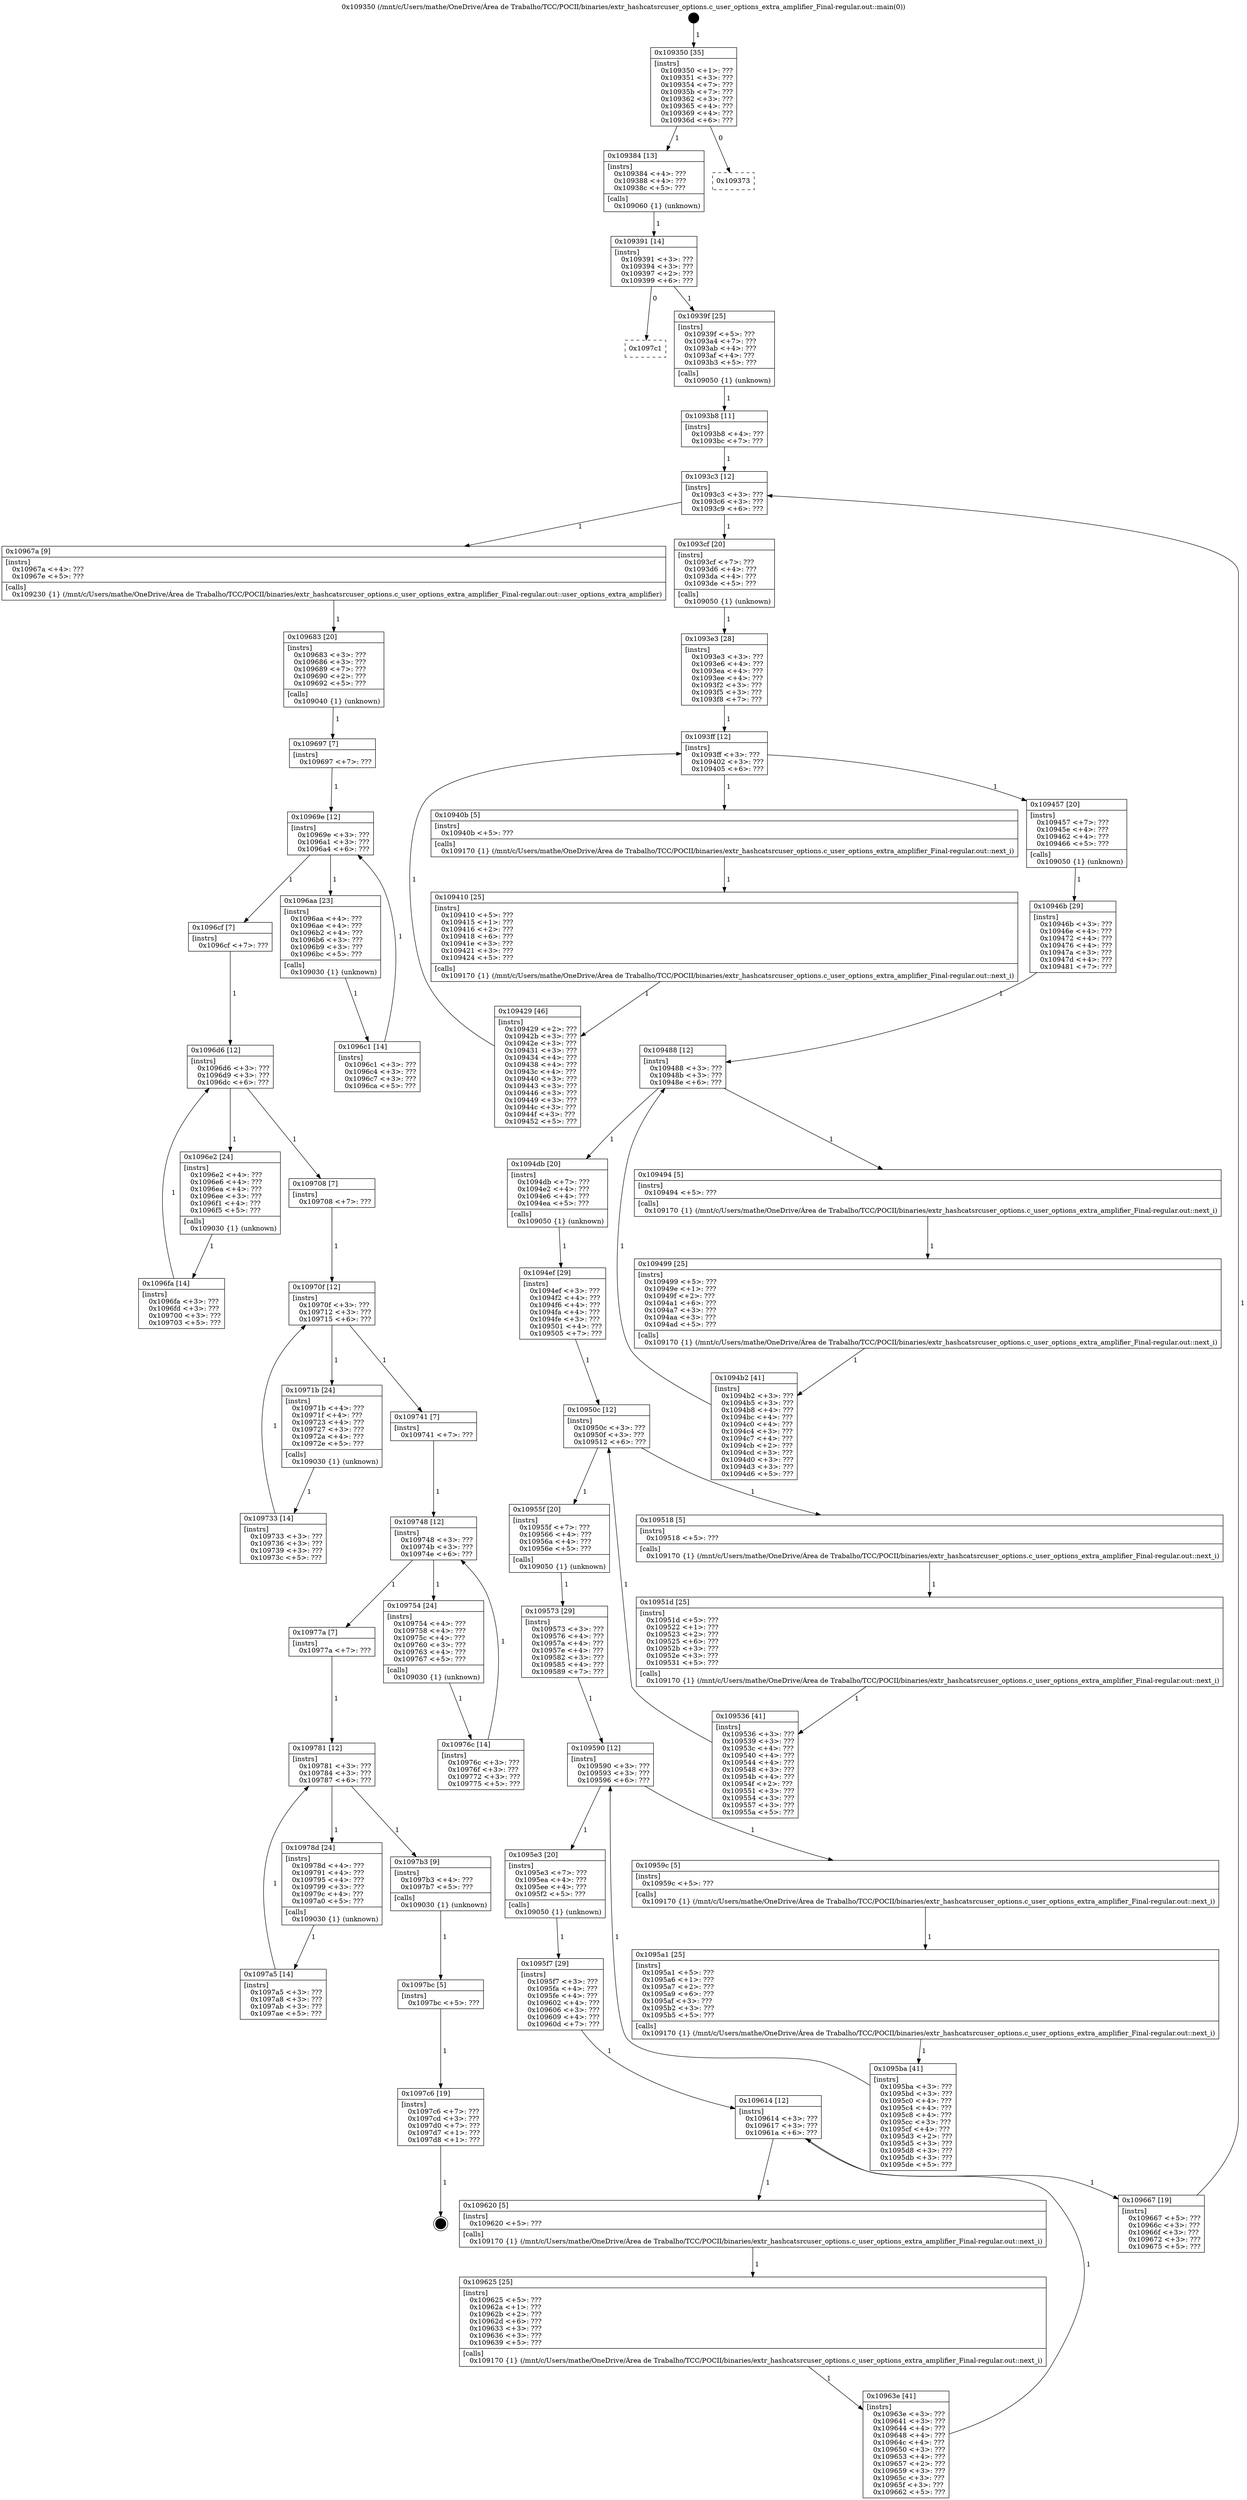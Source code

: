digraph "0x109350" {
  label = "0x109350 (/mnt/c/Users/mathe/OneDrive/Área de Trabalho/TCC/POCII/binaries/extr_hashcatsrcuser_options.c_user_options_extra_amplifier_Final-regular.out::main(0))"
  labelloc = "t"
  node[shape=record]

  Entry [label="",width=0.3,height=0.3,shape=circle,fillcolor=black,style=filled]
  "0x109350" [label="{
     0x109350 [35]\l
     | [instrs]\l
     &nbsp;&nbsp;0x109350 \<+1\>: ???\l
     &nbsp;&nbsp;0x109351 \<+3\>: ???\l
     &nbsp;&nbsp;0x109354 \<+7\>: ???\l
     &nbsp;&nbsp;0x10935b \<+7\>: ???\l
     &nbsp;&nbsp;0x109362 \<+3\>: ???\l
     &nbsp;&nbsp;0x109365 \<+4\>: ???\l
     &nbsp;&nbsp;0x109369 \<+4\>: ???\l
     &nbsp;&nbsp;0x10936d \<+6\>: ???\l
  }"]
  "0x109384" [label="{
     0x109384 [13]\l
     | [instrs]\l
     &nbsp;&nbsp;0x109384 \<+4\>: ???\l
     &nbsp;&nbsp;0x109388 \<+4\>: ???\l
     &nbsp;&nbsp;0x10938c \<+5\>: ???\l
     | [calls]\l
     &nbsp;&nbsp;0x109060 \{1\} (unknown)\l
  }"]
  "0x109373" [label="{
     0x109373\l
  }", style=dashed]
  "0x109391" [label="{
     0x109391 [14]\l
     | [instrs]\l
     &nbsp;&nbsp;0x109391 \<+3\>: ???\l
     &nbsp;&nbsp;0x109394 \<+3\>: ???\l
     &nbsp;&nbsp;0x109397 \<+2\>: ???\l
     &nbsp;&nbsp;0x109399 \<+6\>: ???\l
  }"]
  "0x1097c1" [label="{
     0x1097c1\l
  }", style=dashed]
  "0x10939f" [label="{
     0x10939f [25]\l
     | [instrs]\l
     &nbsp;&nbsp;0x10939f \<+5\>: ???\l
     &nbsp;&nbsp;0x1093a4 \<+7\>: ???\l
     &nbsp;&nbsp;0x1093ab \<+4\>: ???\l
     &nbsp;&nbsp;0x1093af \<+4\>: ???\l
     &nbsp;&nbsp;0x1093b3 \<+5\>: ???\l
     | [calls]\l
     &nbsp;&nbsp;0x109050 \{1\} (unknown)\l
  }"]
  Exit [label="",width=0.3,height=0.3,shape=circle,fillcolor=black,style=filled,peripheries=2]
  "0x1093c3" [label="{
     0x1093c3 [12]\l
     | [instrs]\l
     &nbsp;&nbsp;0x1093c3 \<+3\>: ???\l
     &nbsp;&nbsp;0x1093c6 \<+3\>: ???\l
     &nbsp;&nbsp;0x1093c9 \<+6\>: ???\l
  }"]
  "0x10967a" [label="{
     0x10967a [9]\l
     | [instrs]\l
     &nbsp;&nbsp;0x10967a \<+4\>: ???\l
     &nbsp;&nbsp;0x10967e \<+5\>: ???\l
     | [calls]\l
     &nbsp;&nbsp;0x109230 \{1\} (/mnt/c/Users/mathe/OneDrive/Área de Trabalho/TCC/POCII/binaries/extr_hashcatsrcuser_options.c_user_options_extra_amplifier_Final-regular.out::user_options_extra_amplifier)\l
  }"]
  "0x1093cf" [label="{
     0x1093cf [20]\l
     | [instrs]\l
     &nbsp;&nbsp;0x1093cf \<+7\>: ???\l
     &nbsp;&nbsp;0x1093d6 \<+4\>: ???\l
     &nbsp;&nbsp;0x1093da \<+4\>: ???\l
     &nbsp;&nbsp;0x1093de \<+5\>: ???\l
     | [calls]\l
     &nbsp;&nbsp;0x109050 \{1\} (unknown)\l
  }"]
  "0x1093ff" [label="{
     0x1093ff [12]\l
     | [instrs]\l
     &nbsp;&nbsp;0x1093ff \<+3\>: ???\l
     &nbsp;&nbsp;0x109402 \<+3\>: ???\l
     &nbsp;&nbsp;0x109405 \<+6\>: ???\l
  }"]
  "0x109457" [label="{
     0x109457 [20]\l
     | [instrs]\l
     &nbsp;&nbsp;0x109457 \<+7\>: ???\l
     &nbsp;&nbsp;0x10945e \<+4\>: ???\l
     &nbsp;&nbsp;0x109462 \<+4\>: ???\l
     &nbsp;&nbsp;0x109466 \<+5\>: ???\l
     | [calls]\l
     &nbsp;&nbsp;0x109050 \{1\} (unknown)\l
  }"]
  "0x10940b" [label="{
     0x10940b [5]\l
     | [instrs]\l
     &nbsp;&nbsp;0x10940b \<+5\>: ???\l
     | [calls]\l
     &nbsp;&nbsp;0x109170 \{1\} (/mnt/c/Users/mathe/OneDrive/Área de Trabalho/TCC/POCII/binaries/extr_hashcatsrcuser_options.c_user_options_extra_amplifier_Final-regular.out::next_i)\l
  }"]
  "0x109410" [label="{
     0x109410 [25]\l
     | [instrs]\l
     &nbsp;&nbsp;0x109410 \<+5\>: ???\l
     &nbsp;&nbsp;0x109415 \<+1\>: ???\l
     &nbsp;&nbsp;0x109416 \<+2\>: ???\l
     &nbsp;&nbsp;0x109418 \<+6\>: ???\l
     &nbsp;&nbsp;0x10941e \<+3\>: ???\l
     &nbsp;&nbsp;0x109421 \<+3\>: ???\l
     &nbsp;&nbsp;0x109424 \<+5\>: ???\l
     | [calls]\l
     &nbsp;&nbsp;0x109170 \{1\} (/mnt/c/Users/mathe/OneDrive/Área de Trabalho/TCC/POCII/binaries/extr_hashcatsrcuser_options.c_user_options_extra_amplifier_Final-regular.out::next_i)\l
  }"]
  "0x109429" [label="{
     0x109429 [46]\l
     | [instrs]\l
     &nbsp;&nbsp;0x109429 \<+2\>: ???\l
     &nbsp;&nbsp;0x10942b \<+3\>: ???\l
     &nbsp;&nbsp;0x10942e \<+3\>: ???\l
     &nbsp;&nbsp;0x109431 \<+3\>: ???\l
     &nbsp;&nbsp;0x109434 \<+4\>: ???\l
     &nbsp;&nbsp;0x109438 \<+4\>: ???\l
     &nbsp;&nbsp;0x10943c \<+4\>: ???\l
     &nbsp;&nbsp;0x109440 \<+3\>: ???\l
     &nbsp;&nbsp;0x109443 \<+3\>: ???\l
     &nbsp;&nbsp;0x109446 \<+3\>: ???\l
     &nbsp;&nbsp;0x109449 \<+3\>: ???\l
     &nbsp;&nbsp;0x10944c \<+3\>: ???\l
     &nbsp;&nbsp;0x10944f \<+3\>: ???\l
     &nbsp;&nbsp;0x109452 \<+5\>: ???\l
  }"]
  "0x1093e3" [label="{
     0x1093e3 [28]\l
     | [instrs]\l
     &nbsp;&nbsp;0x1093e3 \<+3\>: ???\l
     &nbsp;&nbsp;0x1093e6 \<+4\>: ???\l
     &nbsp;&nbsp;0x1093ea \<+4\>: ???\l
     &nbsp;&nbsp;0x1093ee \<+4\>: ???\l
     &nbsp;&nbsp;0x1093f2 \<+3\>: ???\l
     &nbsp;&nbsp;0x1093f5 \<+3\>: ???\l
     &nbsp;&nbsp;0x1093f8 \<+7\>: ???\l
  }"]
  "0x109488" [label="{
     0x109488 [12]\l
     | [instrs]\l
     &nbsp;&nbsp;0x109488 \<+3\>: ???\l
     &nbsp;&nbsp;0x10948b \<+3\>: ???\l
     &nbsp;&nbsp;0x10948e \<+6\>: ???\l
  }"]
  "0x1094db" [label="{
     0x1094db [20]\l
     | [instrs]\l
     &nbsp;&nbsp;0x1094db \<+7\>: ???\l
     &nbsp;&nbsp;0x1094e2 \<+4\>: ???\l
     &nbsp;&nbsp;0x1094e6 \<+4\>: ???\l
     &nbsp;&nbsp;0x1094ea \<+5\>: ???\l
     | [calls]\l
     &nbsp;&nbsp;0x109050 \{1\} (unknown)\l
  }"]
  "0x109494" [label="{
     0x109494 [5]\l
     | [instrs]\l
     &nbsp;&nbsp;0x109494 \<+5\>: ???\l
     | [calls]\l
     &nbsp;&nbsp;0x109170 \{1\} (/mnt/c/Users/mathe/OneDrive/Área de Trabalho/TCC/POCII/binaries/extr_hashcatsrcuser_options.c_user_options_extra_amplifier_Final-regular.out::next_i)\l
  }"]
  "0x109499" [label="{
     0x109499 [25]\l
     | [instrs]\l
     &nbsp;&nbsp;0x109499 \<+5\>: ???\l
     &nbsp;&nbsp;0x10949e \<+1\>: ???\l
     &nbsp;&nbsp;0x10949f \<+2\>: ???\l
     &nbsp;&nbsp;0x1094a1 \<+6\>: ???\l
     &nbsp;&nbsp;0x1094a7 \<+3\>: ???\l
     &nbsp;&nbsp;0x1094aa \<+3\>: ???\l
     &nbsp;&nbsp;0x1094ad \<+5\>: ???\l
     | [calls]\l
     &nbsp;&nbsp;0x109170 \{1\} (/mnt/c/Users/mathe/OneDrive/Área de Trabalho/TCC/POCII/binaries/extr_hashcatsrcuser_options.c_user_options_extra_amplifier_Final-regular.out::next_i)\l
  }"]
  "0x1094b2" [label="{
     0x1094b2 [41]\l
     | [instrs]\l
     &nbsp;&nbsp;0x1094b2 \<+3\>: ???\l
     &nbsp;&nbsp;0x1094b5 \<+3\>: ???\l
     &nbsp;&nbsp;0x1094b8 \<+4\>: ???\l
     &nbsp;&nbsp;0x1094bc \<+4\>: ???\l
     &nbsp;&nbsp;0x1094c0 \<+4\>: ???\l
     &nbsp;&nbsp;0x1094c4 \<+3\>: ???\l
     &nbsp;&nbsp;0x1094c7 \<+4\>: ???\l
     &nbsp;&nbsp;0x1094cb \<+2\>: ???\l
     &nbsp;&nbsp;0x1094cd \<+3\>: ???\l
     &nbsp;&nbsp;0x1094d0 \<+3\>: ???\l
     &nbsp;&nbsp;0x1094d3 \<+3\>: ???\l
     &nbsp;&nbsp;0x1094d6 \<+5\>: ???\l
  }"]
  "0x10946b" [label="{
     0x10946b [29]\l
     | [instrs]\l
     &nbsp;&nbsp;0x10946b \<+3\>: ???\l
     &nbsp;&nbsp;0x10946e \<+4\>: ???\l
     &nbsp;&nbsp;0x109472 \<+4\>: ???\l
     &nbsp;&nbsp;0x109476 \<+4\>: ???\l
     &nbsp;&nbsp;0x10947a \<+3\>: ???\l
     &nbsp;&nbsp;0x10947d \<+4\>: ???\l
     &nbsp;&nbsp;0x109481 \<+7\>: ???\l
  }"]
  "0x10950c" [label="{
     0x10950c [12]\l
     | [instrs]\l
     &nbsp;&nbsp;0x10950c \<+3\>: ???\l
     &nbsp;&nbsp;0x10950f \<+3\>: ???\l
     &nbsp;&nbsp;0x109512 \<+6\>: ???\l
  }"]
  "0x10955f" [label="{
     0x10955f [20]\l
     | [instrs]\l
     &nbsp;&nbsp;0x10955f \<+7\>: ???\l
     &nbsp;&nbsp;0x109566 \<+4\>: ???\l
     &nbsp;&nbsp;0x10956a \<+4\>: ???\l
     &nbsp;&nbsp;0x10956e \<+5\>: ???\l
     | [calls]\l
     &nbsp;&nbsp;0x109050 \{1\} (unknown)\l
  }"]
  "0x109518" [label="{
     0x109518 [5]\l
     | [instrs]\l
     &nbsp;&nbsp;0x109518 \<+5\>: ???\l
     | [calls]\l
     &nbsp;&nbsp;0x109170 \{1\} (/mnt/c/Users/mathe/OneDrive/Área de Trabalho/TCC/POCII/binaries/extr_hashcatsrcuser_options.c_user_options_extra_amplifier_Final-regular.out::next_i)\l
  }"]
  "0x10951d" [label="{
     0x10951d [25]\l
     | [instrs]\l
     &nbsp;&nbsp;0x10951d \<+5\>: ???\l
     &nbsp;&nbsp;0x109522 \<+1\>: ???\l
     &nbsp;&nbsp;0x109523 \<+2\>: ???\l
     &nbsp;&nbsp;0x109525 \<+6\>: ???\l
     &nbsp;&nbsp;0x10952b \<+3\>: ???\l
     &nbsp;&nbsp;0x10952e \<+3\>: ???\l
     &nbsp;&nbsp;0x109531 \<+5\>: ???\l
     | [calls]\l
     &nbsp;&nbsp;0x109170 \{1\} (/mnt/c/Users/mathe/OneDrive/Área de Trabalho/TCC/POCII/binaries/extr_hashcatsrcuser_options.c_user_options_extra_amplifier_Final-regular.out::next_i)\l
  }"]
  "0x109536" [label="{
     0x109536 [41]\l
     | [instrs]\l
     &nbsp;&nbsp;0x109536 \<+3\>: ???\l
     &nbsp;&nbsp;0x109539 \<+3\>: ???\l
     &nbsp;&nbsp;0x10953c \<+4\>: ???\l
     &nbsp;&nbsp;0x109540 \<+4\>: ???\l
     &nbsp;&nbsp;0x109544 \<+4\>: ???\l
     &nbsp;&nbsp;0x109548 \<+3\>: ???\l
     &nbsp;&nbsp;0x10954b \<+4\>: ???\l
     &nbsp;&nbsp;0x10954f \<+2\>: ???\l
     &nbsp;&nbsp;0x109551 \<+3\>: ???\l
     &nbsp;&nbsp;0x109554 \<+3\>: ???\l
     &nbsp;&nbsp;0x109557 \<+3\>: ???\l
     &nbsp;&nbsp;0x10955a \<+5\>: ???\l
  }"]
  "0x1094ef" [label="{
     0x1094ef [29]\l
     | [instrs]\l
     &nbsp;&nbsp;0x1094ef \<+3\>: ???\l
     &nbsp;&nbsp;0x1094f2 \<+4\>: ???\l
     &nbsp;&nbsp;0x1094f6 \<+4\>: ???\l
     &nbsp;&nbsp;0x1094fa \<+4\>: ???\l
     &nbsp;&nbsp;0x1094fe \<+3\>: ???\l
     &nbsp;&nbsp;0x109501 \<+4\>: ???\l
     &nbsp;&nbsp;0x109505 \<+7\>: ???\l
  }"]
  "0x109590" [label="{
     0x109590 [12]\l
     | [instrs]\l
     &nbsp;&nbsp;0x109590 \<+3\>: ???\l
     &nbsp;&nbsp;0x109593 \<+3\>: ???\l
     &nbsp;&nbsp;0x109596 \<+6\>: ???\l
  }"]
  "0x1095e3" [label="{
     0x1095e3 [20]\l
     | [instrs]\l
     &nbsp;&nbsp;0x1095e3 \<+7\>: ???\l
     &nbsp;&nbsp;0x1095ea \<+4\>: ???\l
     &nbsp;&nbsp;0x1095ee \<+4\>: ???\l
     &nbsp;&nbsp;0x1095f2 \<+5\>: ???\l
     | [calls]\l
     &nbsp;&nbsp;0x109050 \{1\} (unknown)\l
  }"]
  "0x10959c" [label="{
     0x10959c [5]\l
     | [instrs]\l
     &nbsp;&nbsp;0x10959c \<+5\>: ???\l
     | [calls]\l
     &nbsp;&nbsp;0x109170 \{1\} (/mnt/c/Users/mathe/OneDrive/Área de Trabalho/TCC/POCII/binaries/extr_hashcatsrcuser_options.c_user_options_extra_amplifier_Final-regular.out::next_i)\l
  }"]
  "0x1095a1" [label="{
     0x1095a1 [25]\l
     | [instrs]\l
     &nbsp;&nbsp;0x1095a1 \<+5\>: ???\l
     &nbsp;&nbsp;0x1095a6 \<+1\>: ???\l
     &nbsp;&nbsp;0x1095a7 \<+2\>: ???\l
     &nbsp;&nbsp;0x1095a9 \<+6\>: ???\l
     &nbsp;&nbsp;0x1095af \<+3\>: ???\l
     &nbsp;&nbsp;0x1095b2 \<+3\>: ???\l
     &nbsp;&nbsp;0x1095b5 \<+5\>: ???\l
     | [calls]\l
     &nbsp;&nbsp;0x109170 \{1\} (/mnt/c/Users/mathe/OneDrive/Área de Trabalho/TCC/POCII/binaries/extr_hashcatsrcuser_options.c_user_options_extra_amplifier_Final-regular.out::next_i)\l
  }"]
  "0x1095ba" [label="{
     0x1095ba [41]\l
     | [instrs]\l
     &nbsp;&nbsp;0x1095ba \<+3\>: ???\l
     &nbsp;&nbsp;0x1095bd \<+3\>: ???\l
     &nbsp;&nbsp;0x1095c0 \<+4\>: ???\l
     &nbsp;&nbsp;0x1095c4 \<+4\>: ???\l
     &nbsp;&nbsp;0x1095c8 \<+4\>: ???\l
     &nbsp;&nbsp;0x1095cc \<+3\>: ???\l
     &nbsp;&nbsp;0x1095cf \<+4\>: ???\l
     &nbsp;&nbsp;0x1095d3 \<+2\>: ???\l
     &nbsp;&nbsp;0x1095d5 \<+3\>: ???\l
     &nbsp;&nbsp;0x1095d8 \<+3\>: ???\l
     &nbsp;&nbsp;0x1095db \<+3\>: ???\l
     &nbsp;&nbsp;0x1095de \<+5\>: ???\l
  }"]
  "0x109573" [label="{
     0x109573 [29]\l
     | [instrs]\l
     &nbsp;&nbsp;0x109573 \<+3\>: ???\l
     &nbsp;&nbsp;0x109576 \<+4\>: ???\l
     &nbsp;&nbsp;0x10957a \<+4\>: ???\l
     &nbsp;&nbsp;0x10957e \<+4\>: ???\l
     &nbsp;&nbsp;0x109582 \<+3\>: ???\l
     &nbsp;&nbsp;0x109585 \<+4\>: ???\l
     &nbsp;&nbsp;0x109589 \<+7\>: ???\l
  }"]
  "0x109614" [label="{
     0x109614 [12]\l
     | [instrs]\l
     &nbsp;&nbsp;0x109614 \<+3\>: ???\l
     &nbsp;&nbsp;0x109617 \<+3\>: ???\l
     &nbsp;&nbsp;0x10961a \<+6\>: ???\l
  }"]
  "0x109667" [label="{
     0x109667 [19]\l
     | [instrs]\l
     &nbsp;&nbsp;0x109667 \<+5\>: ???\l
     &nbsp;&nbsp;0x10966c \<+3\>: ???\l
     &nbsp;&nbsp;0x10966f \<+3\>: ???\l
     &nbsp;&nbsp;0x109672 \<+3\>: ???\l
     &nbsp;&nbsp;0x109675 \<+5\>: ???\l
  }"]
  "0x109620" [label="{
     0x109620 [5]\l
     | [instrs]\l
     &nbsp;&nbsp;0x109620 \<+5\>: ???\l
     | [calls]\l
     &nbsp;&nbsp;0x109170 \{1\} (/mnt/c/Users/mathe/OneDrive/Área de Trabalho/TCC/POCII/binaries/extr_hashcatsrcuser_options.c_user_options_extra_amplifier_Final-regular.out::next_i)\l
  }"]
  "0x109625" [label="{
     0x109625 [25]\l
     | [instrs]\l
     &nbsp;&nbsp;0x109625 \<+5\>: ???\l
     &nbsp;&nbsp;0x10962a \<+1\>: ???\l
     &nbsp;&nbsp;0x10962b \<+2\>: ???\l
     &nbsp;&nbsp;0x10962d \<+6\>: ???\l
     &nbsp;&nbsp;0x109633 \<+3\>: ???\l
     &nbsp;&nbsp;0x109636 \<+3\>: ???\l
     &nbsp;&nbsp;0x109639 \<+5\>: ???\l
     | [calls]\l
     &nbsp;&nbsp;0x109170 \{1\} (/mnt/c/Users/mathe/OneDrive/Área de Trabalho/TCC/POCII/binaries/extr_hashcatsrcuser_options.c_user_options_extra_amplifier_Final-regular.out::next_i)\l
  }"]
  "0x10963e" [label="{
     0x10963e [41]\l
     | [instrs]\l
     &nbsp;&nbsp;0x10963e \<+3\>: ???\l
     &nbsp;&nbsp;0x109641 \<+3\>: ???\l
     &nbsp;&nbsp;0x109644 \<+4\>: ???\l
     &nbsp;&nbsp;0x109648 \<+4\>: ???\l
     &nbsp;&nbsp;0x10964c \<+4\>: ???\l
     &nbsp;&nbsp;0x109650 \<+3\>: ???\l
     &nbsp;&nbsp;0x109653 \<+4\>: ???\l
     &nbsp;&nbsp;0x109657 \<+2\>: ???\l
     &nbsp;&nbsp;0x109659 \<+3\>: ???\l
     &nbsp;&nbsp;0x10965c \<+3\>: ???\l
     &nbsp;&nbsp;0x10965f \<+3\>: ???\l
     &nbsp;&nbsp;0x109662 \<+5\>: ???\l
  }"]
  "0x1095f7" [label="{
     0x1095f7 [29]\l
     | [instrs]\l
     &nbsp;&nbsp;0x1095f7 \<+3\>: ???\l
     &nbsp;&nbsp;0x1095fa \<+4\>: ???\l
     &nbsp;&nbsp;0x1095fe \<+4\>: ???\l
     &nbsp;&nbsp;0x109602 \<+4\>: ???\l
     &nbsp;&nbsp;0x109606 \<+3\>: ???\l
     &nbsp;&nbsp;0x109609 \<+4\>: ???\l
     &nbsp;&nbsp;0x10960d \<+7\>: ???\l
  }"]
  "0x1097c6" [label="{
     0x1097c6 [19]\l
     | [instrs]\l
     &nbsp;&nbsp;0x1097c6 \<+7\>: ???\l
     &nbsp;&nbsp;0x1097cd \<+3\>: ???\l
     &nbsp;&nbsp;0x1097d0 \<+7\>: ???\l
     &nbsp;&nbsp;0x1097d7 \<+1\>: ???\l
     &nbsp;&nbsp;0x1097d8 \<+1\>: ???\l
  }"]
  "0x1093b8" [label="{
     0x1093b8 [11]\l
     | [instrs]\l
     &nbsp;&nbsp;0x1093b8 \<+4\>: ???\l
     &nbsp;&nbsp;0x1093bc \<+7\>: ???\l
  }"]
  "0x109683" [label="{
     0x109683 [20]\l
     | [instrs]\l
     &nbsp;&nbsp;0x109683 \<+3\>: ???\l
     &nbsp;&nbsp;0x109686 \<+3\>: ???\l
     &nbsp;&nbsp;0x109689 \<+7\>: ???\l
     &nbsp;&nbsp;0x109690 \<+2\>: ???\l
     &nbsp;&nbsp;0x109692 \<+5\>: ???\l
     | [calls]\l
     &nbsp;&nbsp;0x109040 \{1\} (unknown)\l
  }"]
  "0x10969e" [label="{
     0x10969e [12]\l
     | [instrs]\l
     &nbsp;&nbsp;0x10969e \<+3\>: ???\l
     &nbsp;&nbsp;0x1096a1 \<+3\>: ???\l
     &nbsp;&nbsp;0x1096a4 \<+6\>: ???\l
  }"]
  "0x1096d6" [label="{
     0x1096d6 [12]\l
     | [instrs]\l
     &nbsp;&nbsp;0x1096d6 \<+3\>: ???\l
     &nbsp;&nbsp;0x1096d9 \<+3\>: ???\l
     &nbsp;&nbsp;0x1096dc \<+6\>: ???\l
  }"]
  "0x1096aa" [label="{
     0x1096aa [23]\l
     | [instrs]\l
     &nbsp;&nbsp;0x1096aa \<+4\>: ???\l
     &nbsp;&nbsp;0x1096ae \<+4\>: ???\l
     &nbsp;&nbsp;0x1096b2 \<+4\>: ???\l
     &nbsp;&nbsp;0x1096b6 \<+3\>: ???\l
     &nbsp;&nbsp;0x1096b9 \<+3\>: ???\l
     &nbsp;&nbsp;0x1096bc \<+5\>: ???\l
     | [calls]\l
     &nbsp;&nbsp;0x109030 \{1\} (unknown)\l
  }"]
  "0x1096c1" [label="{
     0x1096c1 [14]\l
     | [instrs]\l
     &nbsp;&nbsp;0x1096c1 \<+3\>: ???\l
     &nbsp;&nbsp;0x1096c4 \<+3\>: ???\l
     &nbsp;&nbsp;0x1096c7 \<+3\>: ???\l
     &nbsp;&nbsp;0x1096ca \<+5\>: ???\l
  }"]
  "0x109697" [label="{
     0x109697 [7]\l
     | [instrs]\l
     &nbsp;&nbsp;0x109697 \<+7\>: ???\l
  }"]
  "0x10970f" [label="{
     0x10970f [12]\l
     | [instrs]\l
     &nbsp;&nbsp;0x10970f \<+3\>: ???\l
     &nbsp;&nbsp;0x109712 \<+3\>: ???\l
     &nbsp;&nbsp;0x109715 \<+6\>: ???\l
  }"]
  "0x1096e2" [label="{
     0x1096e2 [24]\l
     | [instrs]\l
     &nbsp;&nbsp;0x1096e2 \<+4\>: ???\l
     &nbsp;&nbsp;0x1096e6 \<+4\>: ???\l
     &nbsp;&nbsp;0x1096ea \<+4\>: ???\l
     &nbsp;&nbsp;0x1096ee \<+3\>: ???\l
     &nbsp;&nbsp;0x1096f1 \<+4\>: ???\l
     &nbsp;&nbsp;0x1096f5 \<+5\>: ???\l
     | [calls]\l
     &nbsp;&nbsp;0x109030 \{1\} (unknown)\l
  }"]
  "0x1096fa" [label="{
     0x1096fa [14]\l
     | [instrs]\l
     &nbsp;&nbsp;0x1096fa \<+3\>: ???\l
     &nbsp;&nbsp;0x1096fd \<+3\>: ???\l
     &nbsp;&nbsp;0x109700 \<+3\>: ???\l
     &nbsp;&nbsp;0x109703 \<+5\>: ???\l
  }"]
  "0x1096cf" [label="{
     0x1096cf [7]\l
     | [instrs]\l
     &nbsp;&nbsp;0x1096cf \<+7\>: ???\l
  }"]
  "0x109748" [label="{
     0x109748 [12]\l
     | [instrs]\l
     &nbsp;&nbsp;0x109748 \<+3\>: ???\l
     &nbsp;&nbsp;0x10974b \<+3\>: ???\l
     &nbsp;&nbsp;0x10974e \<+6\>: ???\l
  }"]
  "0x10971b" [label="{
     0x10971b [24]\l
     | [instrs]\l
     &nbsp;&nbsp;0x10971b \<+4\>: ???\l
     &nbsp;&nbsp;0x10971f \<+4\>: ???\l
     &nbsp;&nbsp;0x109723 \<+4\>: ???\l
     &nbsp;&nbsp;0x109727 \<+3\>: ???\l
     &nbsp;&nbsp;0x10972a \<+4\>: ???\l
     &nbsp;&nbsp;0x10972e \<+5\>: ???\l
     | [calls]\l
     &nbsp;&nbsp;0x109030 \{1\} (unknown)\l
  }"]
  "0x109733" [label="{
     0x109733 [14]\l
     | [instrs]\l
     &nbsp;&nbsp;0x109733 \<+3\>: ???\l
     &nbsp;&nbsp;0x109736 \<+3\>: ???\l
     &nbsp;&nbsp;0x109739 \<+3\>: ???\l
     &nbsp;&nbsp;0x10973c \<+5\>: ???\l
  }"]
  "0x109708" [label="{
     0x109708 [7]\l
     | [instrs]\l
     &nbsp;&nbsp;0x109708 \<+7\>: ???\l
  }"]
  "0x109781" [label="{
     0x109781 [12]\l
     | [instrs]\l
     &nbsp;&nbsp;0x109781 \<+3\>: ???\l
     &nbsp;&nbsp;0x109784 \<+3\>: ???\l
     &nbsp;&nbsp;0x109787 \<+6\>: ???\l
  }"]
  "0x109754" [label="{
     0x109754 [24]\l
     | [instrs]\l
     &nbsp;&nbsp;0x109754 \<+4\>: ???\l
     &nbsp;&nbsp;0x109758 \<+4\>: ???\l
     &nbsp;&nbsp;0x10975c \<+4\>: ???\l
     &nbsp;&nbsp;0x109760 \<+3\>: ???\l
     &nbsp;&nbsp;0x109763 \<+4\>: ???\l
     &nbsp;&nbsp;0x109767 \<+5\>: ???\l
     | [calls]\l
     &nbsp;&nbsp;0x109030 \{1\} (unknown)\l
  }"]
  "0x10976c" [label="{
     0x10976c [14]\l
     | [instrs]\l
     &nbsp;&nbsp;0x10976c \<+3\>: ???\l
     &nbsp;&nbsp;0x10976f \<+3\>: ???\l
     &nbsp;&nbsp;0x109772 \<+3\>: ???\l
     &nbsp;&nbsp;0x109775 \<+5\>: ???\l
  }"]
  "0x109741" [label="{
     0x109741 [7]\l
     | [instrs]\l
     &nbsp;&nbsp;0x109741 \<+7\>: ???\l
  }"]
  "0x1097b3" [label="{
     0x1097b3 [9]\l
     | [instrs]\l
     &nbsp;&nbsp;0x1097b3 \<+4\>: ???\l
     &nbsp;&nbsp;0x1097b7 \<+5\>: ???\l
     | [calls]\l
     &nbsp;&nbsp;0x109030 \{1\} (unknown)\l
  }"]
  "0x10978d" [label="{
     0x10978d [24]\l
     | [instrs]\l
     &nbsp;&nbsp;0x10978d \<+4\>: ???\l
     &nbsp;&nbsp;0x109791 \<+4\>: ???\l
     &nbsp;&nbsp;0x109795 \<+4\>: ???\l
     &nbsp;&nbsp;0x109799 \<+3\>: ???\l
     &nbsp;&nbsp;0x10979c \<+4\>: ???\l
     &nbsp;&nbsp;0x1097a0 \<+5\>: ???\l
     | [calls]\l
     &nbsp;&nbsp;0x109030 \{1\} (unknown)\l
  }"]
  "0x1097a5" [label="{
     0x1097a5 [14]\l
     | [instrs]\l
     &nbsp;&nbsp;0x1097a5 \<+3\>: ???\l
     &nbsp;&nbsp;0x1097a8 \<+3\>: ???\l
     &nbsp;&nbsp;0x1097ab \<+3\>: ???\l
     &nbsp;&nbsp;0x1097ae \<+5\>: ???\l
  }"]
  "0x10977a" [label="{
     0x10977a [7]\l
     | [instrs]\l
     &nbsp;&nbsp;0x10977a \<+7\>: ???\l
  }"]
  "0x1097bc" [label="{
     0x1097bc [5]\l
     | [instrs]\l
     &nbsp;&nbsp;0x1097bc \<+5\>: ???\l
  }"]
  Entry -> "0x109350" [label=" 1"]
  "0x109350" -> "0x109384" [label=" 1"]
  "0x109350" -> "0x109373" [label=" 0"]
  "0x109384" -> "0x109391" [label=" 1"]
  "0x109391" -> "0x1097c1" [label=" 0"]
  "0x109391" -> "0x10939f" [label=" 1"]
  "0x1097c6" -> Exit [label=" 1"]
  "0x10939f" -> "0x1093b8" [label=" 1"]
  "0x1093c3" -> "0x10967a" [label=" 1"]
  "0x1093c3" -> "0x1093cf" [label=" 1"]
  "0x1093cf" -> "0x1093e3" [label=" 1"]
  "0x1093ff" -> "0x109457" [label=" 1"]
  "0x1093ff" -> "0x10940b" [label=" 1"]
  "0x10940b" -> "0x109410" [label=" 1"]
  "0x109410" -> "0x109429" [label=" 1"]
  "0x1093e3" -> "0x1093ff" [label=" 1"]
  "0x109429" -> "0x1093ff" [label=" 1"]
  "0x109457" -> "0x10946b" [label=" 1"]
  "0x109488" -> "0x1094db" [label=" 1"]
  "0x109488" -> "0x109494" [label=" 1"]
  "0x109494" -> "0x109499" [label=" 1"]
  "0x109499" -> "0x1094b2" [label=" 1"]
  "0x10946b" -> "0x109488" [label=" 1"]
  "0x1094b2" -> "0x109488" [label=" 1"]
  "0x1094db" -> "0x1094ef" [label=" 1"]
  "0x10950c" -> "0x10955f" [label=" 1"]
  "0x10950c" -> "0x109518" [label=" 1"]
  "0x109518" -> "0x10951d" [label=" 1"]
  "0x10951d" -> "0x109536" [label=" 1"]
  "0x1094ef" -> "0x10950c" [label=" 1"]
  "0x109536" -> "0x10950c" [label=" 1"]
  "0x10955f" -> "0x109573" [label=" 1"]
  "0x109590" -> "0x1095e3" [label=" 1"]
  "0x109590" -> "0x10959c" [label=" 1"]
  "0x10959c" -> "0x1095a1" [label=" 1"]
  "0x1095a1" -> "0x1095ba" [label=" 1"]
  "0x109573" -> "0x109590" [label=" 1"]
  "0x1095ba" -> "0x109590" [label=" 1"]
  "0x1095e3" -> "0x1095f7" [label=" 1"]
  "0x109614" -> "0x109667" [label=" 1"]
  "0x109614" -> "0x109620" [label=" 1"]
  "0x109620" -> "0x109625" [label=" 1"]
  "0x109625" -> "0x10963e" [label=" 1"]
  "0x1095f7" -> "0x109614" [label=" 1"]
  "0x10963e" -> "0x109614" [label=" 1"]
  "0x1097bc" -> "0x1097c6" [label=" 1"]
  "0x1093b8" -> "0x1093c3" [label=" 1"]
  "0x109667" -> "0x1093c3" [label=" 1"]
  "0x10967a" -> "0x109683" [label=" 1"]
  "0x109683" -> "0x109697" [label=" 1"]
  "0x10969e" -> "0x1096cf" [label=" 1"]
  "0x10969e" -> "0x1096aa" [label=" 1"]
  "0x1096aa" -> "0x1096c1" [label=" 1"]
  "0x109697" -> "0x10969e" [label=" 1"]
  "0x1096c1" -> "0x10969e" [label=" 1"]
  "0x1096d6" -> "0x109708" [label=" 1"]
  "0x1096d6" -> "0x1096e2" [label=" 1"]
  "0x1096e2" -> "0x1096fa" [label=" 1"]
  "0x1096cf" -> "0x1096d6" [label=" 1"]
  "0x1096fa" -> "0x1096d6" [label=" 1"]
  "0x10970f" -> "0x109741" [label=" 1"]
  "0x10970f" -> "0x10971b" [label=" 1"]
  "0x10971b" -> "0x109733" [label=" 1"]
  "0x109708" -> "0x10970f" [label=" 1"]
  "0x109733" -> "0x10970f" [label=" 1"]
  "0x109748" -> "0x10977a" [label=" 1"]
  "0x109748" -> "0x109754" [label=" 1"]
  "0x109754" -> "0x10976c" [label=" 1"]
  "0x109741" -> "0x109748" [label=" 1"]
  "0x10976c" -> "0x109748" [label=" 1"]
  "0x109781" -> "0x1097b3" [label=" 1"]
  "0x109781" -> "0x10978d" [label=" 1"]
  "0x10978d" -> "0x1097a5" [label=" 1"]
  "0x10977a" -> "0x109781" [label=" 1"]
  "0x1097a5" -> "0x109781" [label=" 1"]
  "0x1097b3" -> "0x1097bc" [label=" 1"]
}
